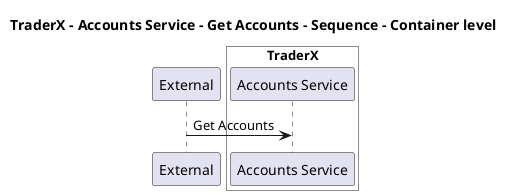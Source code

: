 @startuml

title TraderX - Accounts Service - Get Accounts - Sequence - Container level

participant "External" as C4InterFlow.SoftwareSystems.ExternalSystem

box "TraderX" #White
    participant "Accounts Service" as TraderX.SoftwareSystems.TraderX.Containers.AccountsService
end box


C4InterFlow.SoftwareSystems.ExternalSystem -> TraderX.SoftwareSystems.TraderX.Containers.AccountsService : Get Accounts


@enduml
